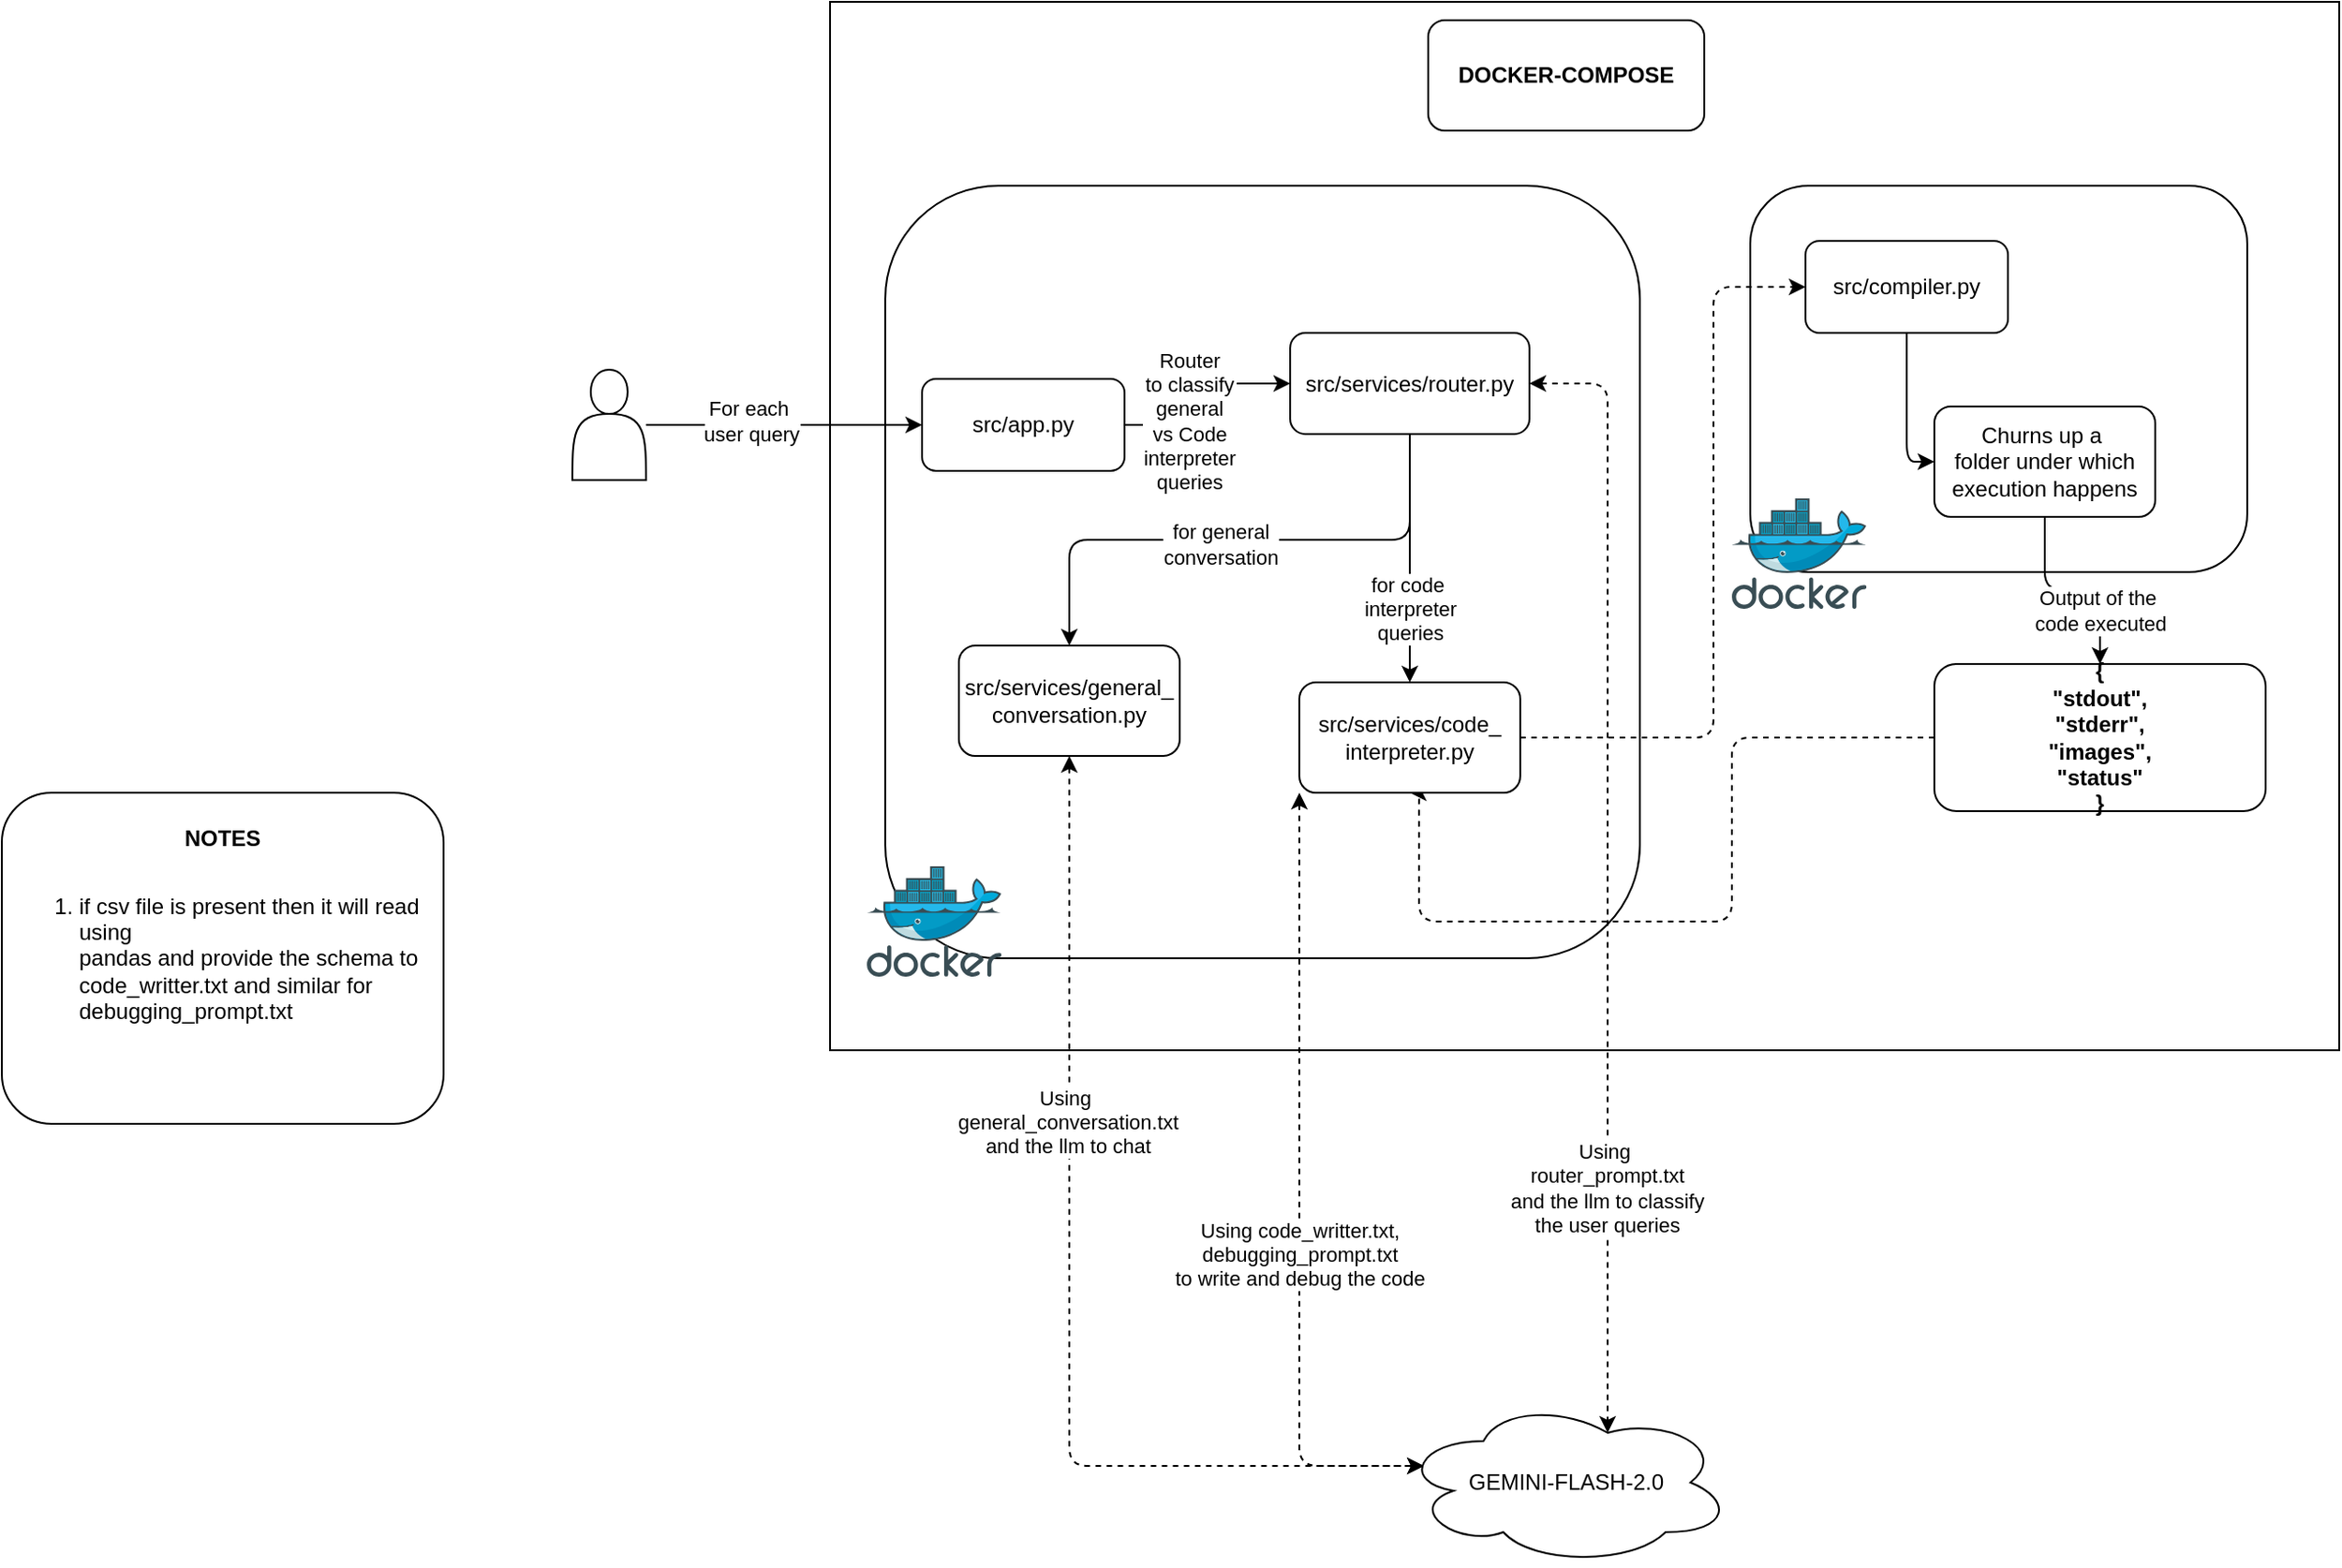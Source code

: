 <mxfile>
    <diagram id="VRQpD-lPPY5bt8z7hAsF" name="Page-1">
        <mxGraphModel dx="2183" dy="753" grid="1" gridSize="10" guides="1" tooltips="1" connect="1" arrows="1" fold="1" page="1" pageScale="1" pageWidth="850" pageHeight="1100" math="0" shadow="0">
            <root>
                <mxCell id="0"/>
                <mxCell id="1" parent="0"/>
                <mxCell id="108" value="" style="rounded=0;whiteSpace=wrap;html=1;" vertex="1" parent="1">
                    <mxGeometry x="310" y="10" width="820" height="570" as="geometry"/>
                </mxCell>
                <mxCell id="73" value="" style="rounded=1;whiteSpace=wrap;html=1;" vertex="1" parent="1">
                    <mxGeometry x="340" y="110" width="410" height="420" as="geometry"/>
                </mxCell>
                <mxCell id="31" value="" style="edgeStyle=orthogonalEdgeStyle;html=1;entryX=0;entryY=0.5;entryDx=0;entryDy=0;" parent="1" source="3" target="83" edge="1">
                    <mxGeometry relative="1" as="geometry">
                        <mxPoint x="300" y="260" as="targetPoint"/>
                    </mxGeometry>
                </mxCell>
                <mxCell id="98" value="For each&amp;nbsp;&lt;br&gt;user query" style="edgeLabel;html=1;align=center;verticalAlign=middle;resizable=0;points=[];" vertex="1" connectable="0" parent="31">
                    <mxGeometry x="-0.249" y="2" relative="1" as="geometry">
                        <mxPoint as="offset"/>
                    </mxGeometry>
                </mxCell>
                <mxCell id="3" value="" style="shape=actor;whiteSpace=wrap;html=1;" parent="1" vertex="1">
                    <mxGeometry x="170" y="210" width="40" height="60" as="geometry"/>
                </mxCell>
                <mxCell id="72" value="" style="rounded=1;whiteSpace=wrap;html=1;" vertex="1" parent="1">
                    <mxGeometry x="810" y="110" width="270" height="210" as="geometry"/>
                </mxCell>
                <mxCell id="79" style="edgeStyle=orthogonalEdgeStyle;html=1;exitX=0.5;exitY=1;exitDx=0;exitDy=0;entryX=0;entryY=0.5;entryDx=0;entryDy=0;" edge="1" parent="1" source="74" target="78">
                    <mxGeometry relative="1" as="geometry"/>
                </mxCell>
                <mxCell id="74" value="src/compiler.py" style="rounded=1;whiteSpace=wrap;html=1;" vertex="1" parent="1">
                    <mxGeometry x="840" y="140" width="110" height="50" as="geometry"/>
                </mxCell>
                <mxCell id="81" value="" style="edgeStyle=orthogonalEdgeStyle;html=1;" edge="1" parent="1" source="78" target="80">
                    <mxGeometry relative="1" as="geometry"/>
                </mxCell>
                <mxCell id="97" value="Output of the&amp;nbsp;&lt;br&gt;code executed" style="edgeLabel;html=1;align=center;verticalAlign=middle;resizable=0;points=[];" vertex="1" connectable="0" parent="81">
                    <mxGeometry x="0.333" relative="1" as="geometry">
                        <mxPoint y="7" as="offset"/>
                    </mxGeometry>
                </mxCell>
                <mxCell id="78" value="Churns up a&amp;nbsp;&lt;br&gt;folder under which&lt;br&gt;execution happens" style="rounded=1;whiteSpace=wrap;html=1;" vertex="1" parent="1">
                    <mxGeometry x="910" y="230" width="120" height="60" as="geometry"/>
                </mxCell>
                <mxCell id="91" style="edgeStyle=orthogonalEdgeStyle;html=1;exitX=0;exitY=0.5;exitDx=0;exitDy=0;entryX=0.5;entryY=1;entryDx=0;entryDy=0;dashed=1;" edge="1" parent="1" source="80" target="86">
                    <mxGeometry relative="1" as="geometry">
                        <Array as="points">
                            <mxPoint x="800" y="410"/>
                            <mxPoint x="800" y="510"/>
                            <mxPoint x="630" y="510"/>
                        </Array>
                    </mxGeometry>
                </mxCell>
                <mxCell id="80" value="&lt;b&gt;{&lt;br&gt;&quot;stdout&quot;,&lt;br&gt;&quot;stderr&quot;,&lt;br&gt;&quot;images&quot;,&lt;br&gt;&quot;status&quot;&lt;br&gt;}&lt;/b&gt;" style="rounded=1;whiteSpace=wrap;html=1;" vertex="1" parent="1">
                    <mxGeometry x="910" y="370" width="180" height="80" as="geometry"/>
                </mxCell>
                <mxCell id="89" style="edgeStyle=orthogonalEdgeStyle;html=1;exitX=1;exitY=0.5;exitDx=0;exitDy=0;entryX=0;entryY=0.5;entryDx=0;entryDy=0;" edge="1" parent="1" source="83" target="84">
                    <mxGeometry relative="1" as="geometry"/>
                </mxCell>
                <mxCell id="92" value="Router&lt;br&gt;to classify&lt;br&gt;general&lt;br&gt;vs Code&lt;br&gt;interpreter&lt;br&gt;queries" style="edgeLabel;html=1;align=center;verticalAlign=middle;resizable=0;points=[];" vertex="1" connectable="0" parent="89">
                    <mxGeometry x="-0.384" y="2" relative="1" as="geometry">
                        <mxPoint as="offset"/>
                    </mxGeometry>
                </mxCell>
                <mxCell id="83" value="src/app.py" style="rounded=1;whiteSpace=wrap;html=1;" vertex="1" parent="1">
                    <mxGeometry x="360" y="215" width="110" height="50" as="geometry"/>
                </mxCell>
                <mxCell id="87" value="" style="edgeStyle=orthogonalEdgeStyle;html=1;" edge="1" parent="1" source="84" target="86">
                    <mxGeometry relative="1" as="geometry"/>
                </mxCell>
                <mxCell id="94" value="for code&amp;nbsp;&lt;br&gt;interpreter&lt;br&gt;queries" style="edgeLabel;html=1;align=center;verticalAlign=middle;resizable=0;points=[];" vertex="1" connectable="0" parent="87">
                    <mxGeometry x="0.643" relative="1" as="geometry">
                        <mxPoint y="-16" as="offset"/>
                    </mxGeometry>
                </mxCell>
                <mxCell id="88" style="edgeStyle=orthogonalEdgeStyle;html=1;exitX=0.5;exitY=1;exitDx=0;exitDy=0;" edge="1" parent="1" source="84" target="85">
                    <mxGeometry relative="1" as="geometry"/>
                </mxCell>
                <mxCell id="93" value="for general&lt;br&gt;conversation" style="edgeLabel;html=1;align=center;verticalAlign=middle;resizable=0;points=[];" vertex="1" connectable="0" parent="88">
                    <mxGeometry x="0.073" y="2" relative="1" as="geometry">
                        <mxPoint as="offset"/>
                    </mxGeometry>
                </mxCell>
                <mxCell id="106" style="edgeStyle=orthogonalEdgeStyle;html=1;exitX=1;exitY=0.5;exitDx=0;exitDy=0;entryX=0.625;entryY=0.2;entryDx=0;entryDy=0;entryPerimeter=0;dashed=1;startArrow=classic;startFill=1;" edge="1" parent="1" source="84" target="99">
                    <mxGeometry relative="1" as="geometry"/>
                </mxCell>
                <mxCell id="107" value="Using&amp;nbsp;&lt;br&gt;router_prompt.txt&lt;br&gt;and the llm to classify&lt;br&gt;the user queries" style="edgeLabel;html=1;align=center;verticalAlign=middle;resizable=0;points=[];" vertex="1" connectable="0" parent="106">
                    <mxGeometry x="0.564" y="-1" relative="1" as="geometry">
                        <mxPoint as="offset"/>
                    </mxGeometry>
                </mxCell>
                <mxCell id="84" value="src/services/router.py" style="rounded=1;whiteSpace=wrap;html=1;" vertex="1" parent="1">
                    <mxGeometry x="560" y="190" width="130" height="55" as="geometry"/>
                </mxCell>
                <mxCell id="100" style="edgeStyle=orthogonalEdgeStyle;html=1;exitX=0.5;exitY=1;exitDx=0;exitDy=0;entryX=0.07;entryY=0.4;entryDx=0;entryDy=0;entryPerimeter=0;dashed=1;startArrow=classic;startFill=1;" edge="1" parent="1" source="85" target="99">
                    <mxGeometry relative="1" as="geometry">
                        <Array as="points">
                            <mxPoint x="440" y="806"/>
                        </Array>
                    </mxGeometry>
                </mxCell>
                <mxCell id="102" value="Using&amp;nbsp;&lt;br&gt;general_conversation.txt&lt;br&gt;and the llm to chat" style="edgeLabel;html=1;align=center;verticalAlign=middle;resizable=0;points=[];" vertex="1" connectable="0" parent="100">
                    <mxGeometry x="-0.312" y="-1" relative="1" as="geometry">
                        <mxPoint as="offset"/>
                    </mxGeometry>
                </mxCell>
                <mxCell id="85" value="src/services/general_&lt;br&gt;conversation.py" style="rounded=1;whiteSpace=wrap;html=1;" vertex="1" parent="1">
                    <mxGeometry x="380" y="360" width="120" height="60" as="geometry"/>
                </mxCell>
                <mxCell id="90" style="edgeStyle=orthogonalEdgeStyle;html=1;exitX=1;exitY=0.5;exitDx=0;exitDy=0;entryX=0;entryY=0.5;entryDx=0;entryDy=0;dashed=1;" edge="1" parent="1" source="86" target="74">
                    <mxGeometry relative="1" as="geometry">
                        <Array as="points">
                            <mxPoint x="790" y="410"/>
                            <mxPoint x="790" y="165"/>
                        </Array>
                    </mxGeometry>
                </mxCell>
                <mxCell id="101" style="edgeStyle=orthogonalEdgeStyle;html=1;exitX=0;exitY=1;exitDx=0;exitDy=0;entryX=0.07;entryY=0.4;entryDx=0;entryDy=0;entryPerimeter=0;dashed=1;startArrow=classic;startFill=1;" edge="1" parent="1" source="86" target="99">
                    <mxGeometry relative="1" as="geometry">
                        <Array as="points">
                            <mxPoint x="565" y="806"/>
                        </Array>
                    </mxGeometry>
                </mxCell>
                <mxCell id="103" value="Using code_writter.txt, &lt;br&gt;debugging_prompt.txt&lt;br&gt;to write and debug the code" style="edgeLabel;html=1;align=center;verticalAlign=middle;resizable=0;points=[];" vertex="1" connectable="0" parent="101">
                    <mxGeometry x="0.253" y="-1" relative="1" as="geometry">
                        <mxPoint x="1" y="-21" as="offset"/>
                    </mxGeometry>
                </mxCell>
                <mxCell id="86" value="src/services/code_&lt;br&gt;interpreter.py" style="rounded=1;whiteSpace=wrap;html=1;" vertex="1" parent="1">
                    <mxGeometry x="565" y="380" width="120" height="60" as="geometry"/>
                </mxCell>
                <mxCell id="95" value="" style="sketch=0;aspect=fixed;html=1;points=[];align=center;image;fontSize=12;image=img/lib/mscae/Docker.svg;" vertex="1" parent="1">
                    <mxGeometry x="330" y="480" width="73.17" height="60" as="geometry"/>
                </mxCell>
                <mxCell id="96" value="" style="sketch=0;aspect=fixed;html=1;points=[];align=center;image;fontSize=12;image=img/lib/mscae/Docker.svg;" vertex="1" parent="1">
                    <mxGeometry x="800" y="280" width="73.17" height="60" as="geometry"/>
                </mxCell>
                <mxCell id="99" value="GEMINI-FLASH-2.0" style="ellipse;shape=cloud;whiteSpace=wrap;html=1;" vertex="1" parent="1">
                    <mxGeometry x="620" y="770" width="180" height="90" as="geometry"/>
                </mxCell>
                <mxCell id="104" value="&lt;ol&gt;&lt;li&gt;if csv file is present then it will read using&amp;nbsp;&lt;br&gt;pandas and provide the schema to code_writter.txt and similar for debugging_prompt.txt&lt;/li&gt;&lt;/ol&gt;" style="rounded=1;whiteSpace=wrap;html=1;align=left;" vertex="1" parent="1">
                    <mxGeometry x="-140" y="440" width="240" height="180" as="geometry"/>
                </mxCell>
                <mxCell id="105" value="&lt;b&gt;NOTES&lt;/b&gt;" style="text;html=1;strokeColor=none;fillColor=none;align=center;verticalAlign=middle;whiteSpace=wrap;rounded=0;" vertex="1" parent="1">
                    <mxGeometry x="-50" y="450" width="60" height="30" as="geometry"/>
                </mxCell>
                <mxCell id="109" value="&lt;b&gt;DOCKER-COMPOSE&lt;/b&gt;" style="rounded=1;whiteSpace=wrap;html=1;" vertex="1" parent="1">
                    <mxGeometry x="635" y="20" width="150" height="60" as="geometry"/>
                </mxCell>
            </root>
        </mxGraphModel>
    </diagram>
</mxfile>